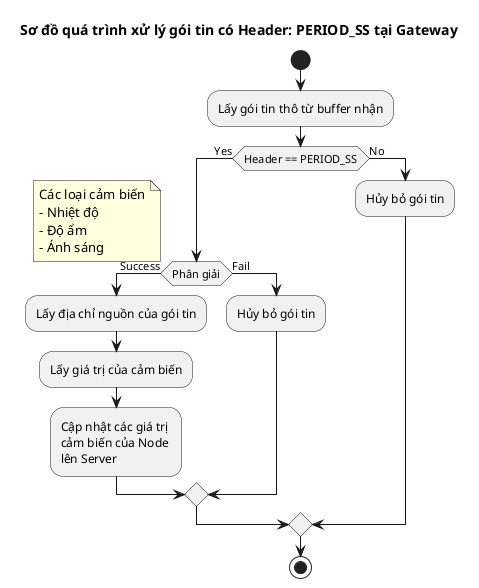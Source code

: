 @startuml gateway_period
title Sơ đồ quá trình xử lý gói tin có Header: PERIOD_SS tại Gateway

start
    :Lấy gói tin thô từ buffer nhận;

    if (Header == PERIOD_SS) then (Yes)
        if (Phân giải) then (Success)
            note left
                Các loại cảm biến
                - Nhiệt độ
                - Độ ẩm
                - Ánh sáng
            end note
            :Lấy địa chỉ nguồn của gói tin;
            :Lấy giá trị của cảm biến;
            :Cập nhật các giá trị 
            cảm biến của Node 
            lên Server;
        else (Fail)
            :Hủy bỏ gói tin;
        endif
    else (No)
        :Hủy bỏ gói tin;
    endif
stop
@enduml
